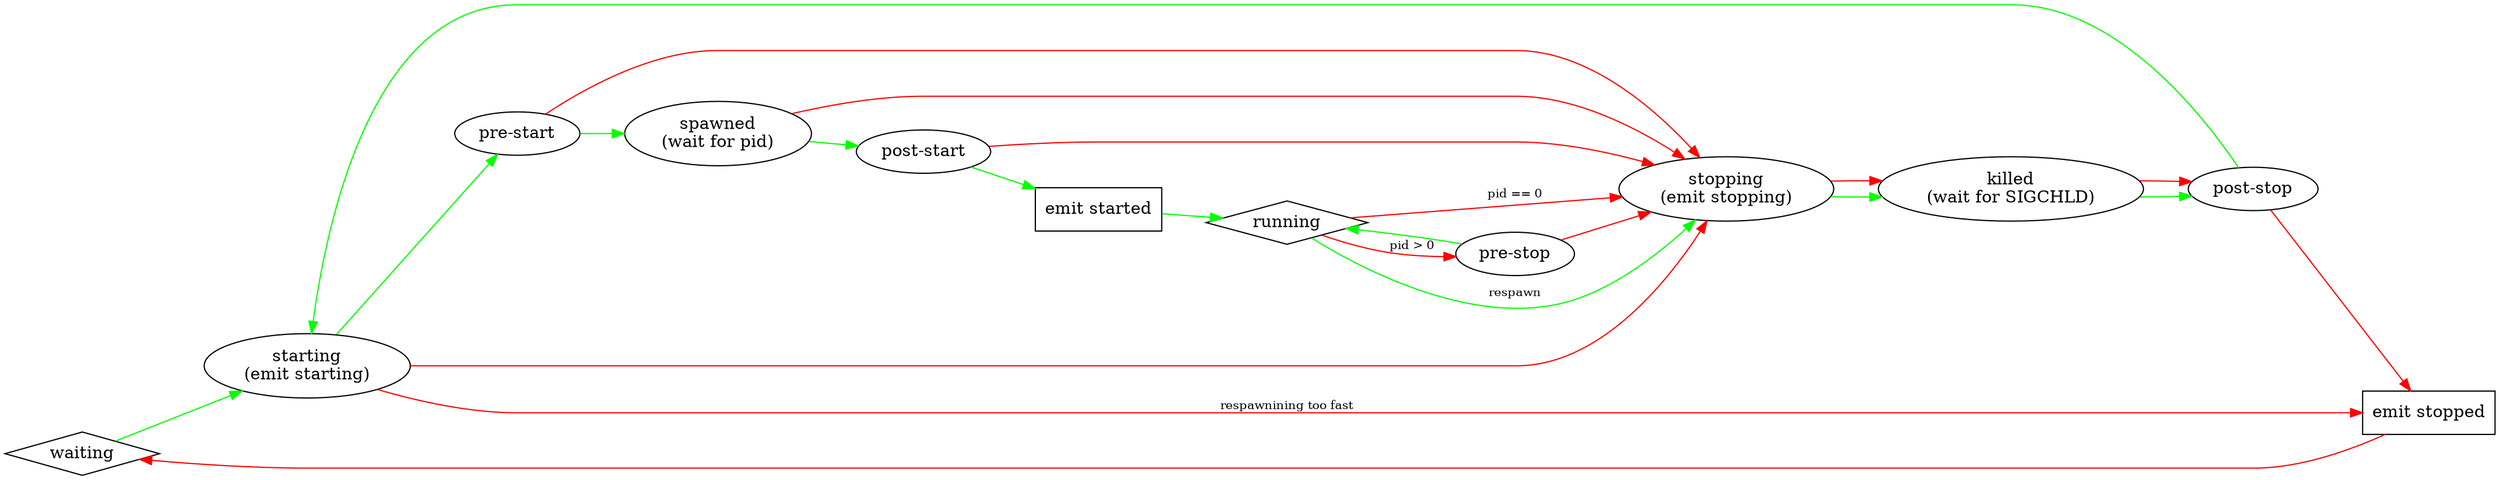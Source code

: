 /* Upstart state machine.
 *
 * Generate with:
 *   dot -Tpng -ostates.png states.dot
 *
 * Diamonds represent natural rest states in which we need to take an action
 * to change the goal.
 *
 * Ovals represent ordinary states which clear themselves when the process
 * being run, or the event that was emitted, finishes.
 *
 * Rectangles represent additional actions that are taken, they are not
 * states, instead you should follow through them to the next real state.
 *
 * Green arrows are followed while the goal is START.
 * Red arrows are followed while the goal is STOP.
 *
 * Note that from the running state, there are two read arrows leaving it;
 * these are chosen based on whether there is a process for the job or not.
 */

digraph {
	rankdir=LR;
	edge [fontsize=10];

	waiting [shape=diamond];
	starting [label="starting\n(emit starting)"];
	pre_start [label="pre-start"];
	spawned [label="spawned\n(wait for pid)"];
	post_start [label="post-start"];
	emit_started [shape=rectangle,label="emit started"];
	running [shape=diamond];
	pre_stop [label="pre-stop"];
	stopping [label="stopping\n(emit stopping)"];
	killed [label="killed\n(wait for SIGCHLD)"];
	post_stop [label="post-stop"];
	emit_stopped [shape=rectangle,label="emit stopped"];

	waiting -> starting [color=green];
	starting -> pre_start [color=green];
	starting -> emit_stopped [color=red,label="respawnining too fast"];
	starting -> stopping [color=red];
	pre_start -> spawned [color=green];
	pre_start -> stopping [color=red];
	spawned -> post_start [color=green];
	spawned -> stopping [color=red];
	post_start -> emit_started -> running [color=green];
	post_start -> stopping [color=red];
	running -> pre_stop [color=red,label="pid > 0"];
	running -> stopping [color=red,label="pid == 0"];
	running -> stopping [color=green,label="respawn"];
	pre_stop -> running [color=green];
	pre_stop -> stopping [color=red];
	stopping -> killed [color=green];
	stopping -> killed [color=red];
	killed -> post_stop [color=green];
	killed -> post_stop [color=red];
	post_stop -> starting [color=green];
	post_stop -> emit_stopped [color=red];
	emit_stopped -> waiting [color=red];
}
